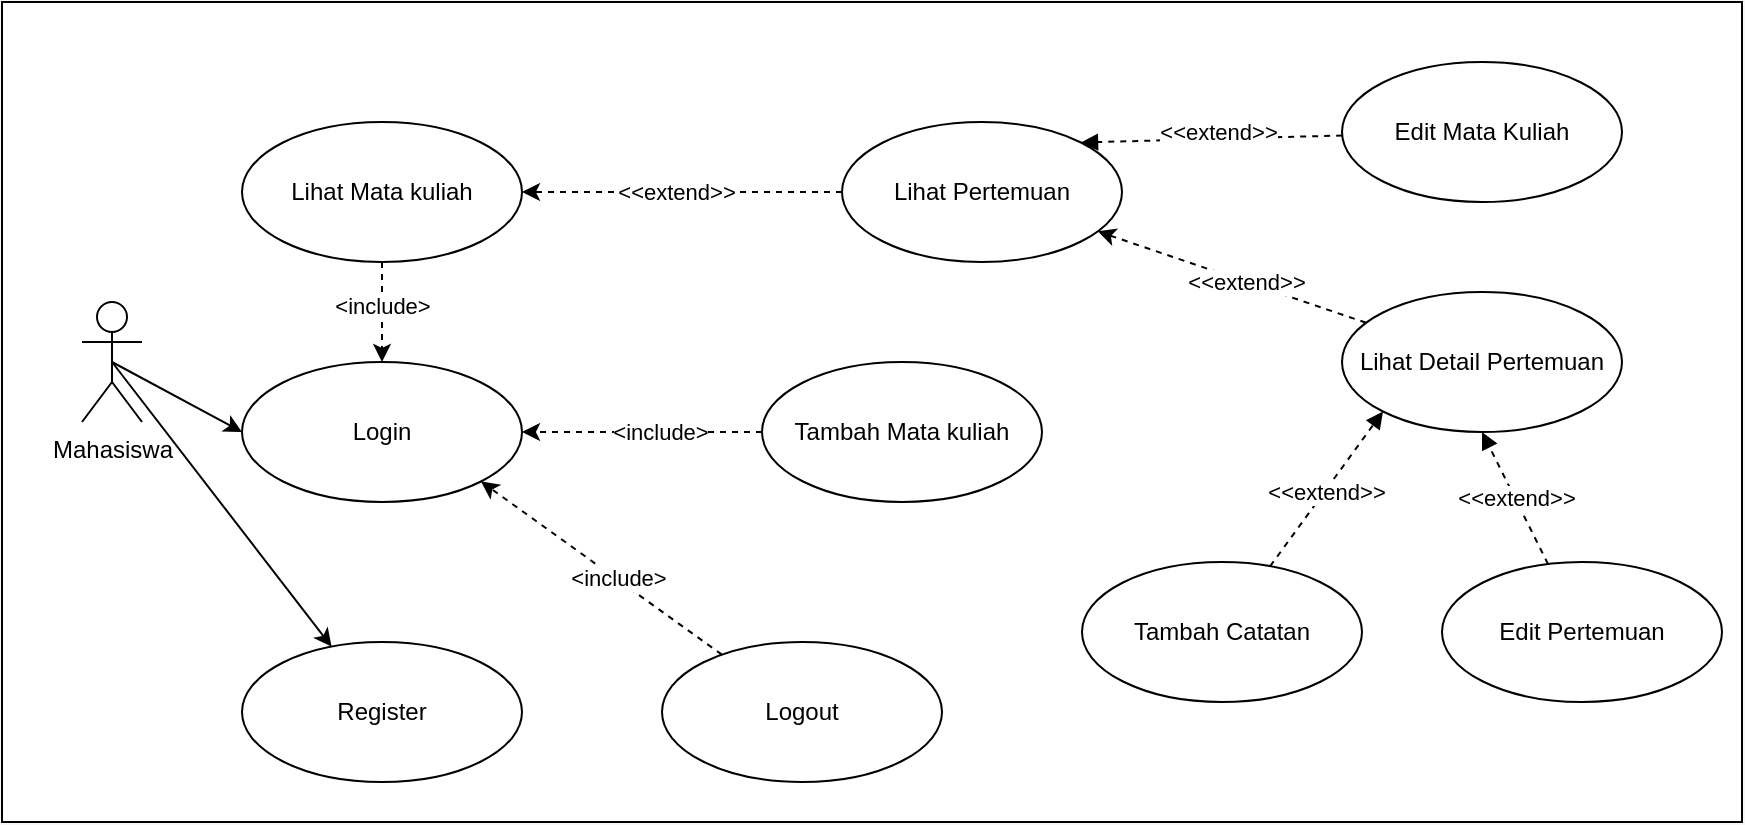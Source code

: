<mxfile version="25.0.3">
  <diagram name="Page-1" id="HdFt2w_HRNV3p2Dpe-nq">
    <mxGraphModel dx="1372" dy="786" grid="1" gridSize="10" guides="1" tooltips="1" connect="1" arrows="1" fold="1" page="1" pageScale="1" pageWidth="850" pageHeight="1100" background="#F7F7F7" math="0" shadow="0">
      <root>
        <mxCell id="0" />
        <mxCell id="1" parent="0" />
        <mxCell id="c-5d9vEyW5BsG5PWxmqG-3" value="" style="rounded=0;whiteSpace=wrap;html=1;" parent="1" vertex="1">
          <mxGeometry x="60" y="30" width="870" height="410" as="geometry" />
        </mxCell>
        <mxCell id="c-5d9vEyW5BsG5PWxmqG-13" style="rounded=0;orthogonalLoop=1;jettySize=auto;html=1;entryX=0;entryY=0.5;entryDx=0;entryDy=0;exitX=0.5;exitY=0.5;exitDx=0;exitDy=0;exitPerimeter=0;" parent="1" source="c-5d9vEyW5BsG5PWxmqG-1" target="c-5d9vEyW5BsG5PWxmqG-7" edge="1">
          <mxGeometry relative="1" as="geometry" />
        </mxCell>
        <mxCell id="c-5d9vEyW5BsG5PWxmqG-14" style="rounded=0;orthogonalLoop=1;jettySize=auto;html=1;exitX=0.5;exitY=0.5;exitDx=0;exitDy=0;exitPerimeter=0;" parent="1" source="c-5d9vEyW5BsG5PWxmqG-1" target="c-5d9vEyW5BsG5PWxmqG-9" edge="1">
          <mxGeometry relative="1" as="geometry" />
        </mxCell>
        <mxCell id="c-5d9vEyW5BsG5PWxmqG-1" value="Mahasiswa" style="shape=umlActor;verticalLabelPosition=bottom;verticalAlign=top;html=1;outlineConnect=0;" parent="1" vertex="1">
          <mxGeometry x="100" y="180" width="30" height="60" as="geometry" />
        </mxCell>
        <mxCell id="c-5d9vEyW5BsG5PWxmqG-7" value="Login" style="ellipse;whiteSpace=wrap;html=1;" parent="1" vertex="1">
          <mxGeometry x="180" y="210" width="140" height="70" as="geometry" />
        </mxCell>
        <mxCell id="c-5d9vEyW5BsG5PWxmqG-9" value="Register" style="ellipse;whiteSpace=wrap;html=1;" parent="1" vertex="1">
          <mxGeometry x="180" y="350" width="140" height="70" as="geometry" />
        </mxCell>
        <mxCell id="c-5d9vEyW5BsG5PWxmqG-16" style="rounded=0;orthogonalLoop=1;jettySize=auto;html=1;dashed=1;" parent="1" source="c-5d9vEyW5BsG5PWxmqG-10" target="c-5d9vEyW5BsG5PWxmqG-7" edge="1">
          <mxGeometry relative="1" as="geometry" />
        </mxCell>
        <mxCell id="c-5d9vEyW5BsG5PWxmqG-23" value="&amp;lt;include&amp;gt;" style="edgeLabel;html=1;align=center;verticalAlign=middle;resizable=0;points=[];" parent="c-5d9vEyW5BsG5PWxmqG-16" vertex="1" connectable="0">
          <mxGeometry x="-0.117" relative="1" as="geometry">
            <mxPoint as="offset" />
          </mxGeometry>
        </mxCell>
        <mxCell id="c-5d9vEyW5BsG5PWxmqG-10" value="Lihat Mata kuliah" style="ellipse;whiteSpace=wrap;html=1;" parent="1" vertex="1">
          <mxGeometry x="180" y="90" width="140" height="70" as="geometry" />
        </mxCell>
        <mxCell id="c-5d9vEyW5BsG5PWxmqG-17" style="rounded=0;orthogonalLoop=1;jettySize=auto;html=1;dashed=1;" parent="1" source="c-5d9vEyW5BsG5PWxmqG-11" target="c-5d9vEyW5BsG5PWxmqG-7" edge="1">
          <mxGeometry relative="1" as="geometry" />
        </mxCell>
        <mxCell id="c-5d9vEyW5BsG5PWxmqG-22" value="&amp;lt;include&amp;gt;" style="edgeLabel;html=1;align=center;verticalAlign=middle;resizable=0;points=[];" parent="c-5d9vEyW5BsG5PWxmqG-17" vertex="1" connectable="0">
          <mxGeometry x="0.057" relative="1" as="geometry">
            <mxPoint x="12" as="offset" />
          </mxGeometry>
        </mxCell>
        <mxCell id="c-5d9vEyW5BsG5PWxmqG-11" value="Tambah Mata kuliah" style="ellipse;whiteSpace=wrap;html=1;" parent="1" vertex="1">
          <mxGeometry x="440" y="210" width="140" height="70" as="geometry" />
        </mxCell>
        <mxCell id="c-5d9vEyW5BsG5PWxmqG-20" style="rounded=0;orthogonalLoop=1;jettySize=auto;html=1;entryX=1;entryY=1;entryDx=0;entryDy=0;dashed=1;" parent="1" source="c-5d9vEyW5BsG5PWxmqG-19" target="c-5d9vEyW5BsG5PWxmqG-7" edge="1">
          <mxGeometry relative="1" as="geometry" />
        </mxCell>
        <mxCell id="c-5d9vEyW5BsG5PWxmqG-21" value="&amp;lt;include&amp;gt;" style="edgeLabel;html=1;align=center;verticalAlign=middle;resizable=0;points=[];" parent="c-5d9vEyW5BsG5PWxmqG-20" vertex="1" connectable="0">
          <mxGeometry x="-0.127" y="-1" relative="1" as="geometry">
            <mxPoint as="offset" />
          </mxGeometry>
        </mxCell>
        <mxCell id="c-5d9vEyW5BsG5PWxmqG-19" value="Logout" style="ellipse;whiteSpace=wrap;html=1;" parent="1" vertex="1">
          <mxGeometry x="390" y="350" width="140" height="70" as="geometry" />
        </mxCell>
        <mxCell id="c-5d9vEyW5BsG5PWxmqG-26" style="rounded=0;orthogonalLoop=1;jettySize=auto;html=1;dashed=1;" parent="1" source="c-5d9vEyW5BsG5PWxmqG-25" target="c-5d9vEyW5BsG5PWxmqG-10" edge="1">
          <mxGeometry relative="1" as="geometry" />
        </mxCell>
        <mxCell id="c-5d9vEyW5BsG5PWxmqG-27" value="&amp;lt;&amp;lt;extend&amp;gt;&amp;gt;" style="edgeLabel;html=1;align=center;verticalAlign=middle;resizable=0;points=[];" parent="c-5d9vEyW5BsG5PWxmqG-26" vertex="1" connectable="0">
          <mxGeometry x="0.039" relative="1" as="geometry">
            <mxPoint as="offset" />
          </mxGeometry>
        </mxCell>
        <mxCell id="c-5d9vEyW5BsG5PWxmqG-25" value="Lihat Pertemuan" style="ellipse;whiteSpace=wrap;html=1;" parent="1" vertex="1">
          <mxGeometry x="480" y="90" width="140" height="70" as="geometry" />
        </mxCell>
        <mxCell id="c-5d9vEyW5BsG5PWxmqG-29" style="rounded=0;orthogonalLoop=1;jettySize=auto;html=1;dashed=1;" parent="1" source="c-5d9vEyW5BsG5PWxmqG-28" target="c-5d9vEyW5BsG5PWxmqG-25" edge="1">
          <mxGeometry relative="1" as="geometry" />
        </mxCell>
        <mxCell id="c-5d9vEyW5BsG5PWxmqG-30" value="&amp;lt;&amp;lt;extend&amp;gt;&amp;gt;" style="edgeLabel;html=1;align=center;verticalAlign=middle;resizable=0;points=[];" parent="c-5d9vEyW5BsG5PWxmqG-29" vertex="1" connectable="0">
          <mxGeometry x="-0.099" relative="1" as="geometry">
            <mxPoint as="offset" />
          </mxGeometry>
        </mxCell>
        <mxCell id="c-5d9vEyW5BsG5PWxmqG-28" value="Lihat Detail Pertemuan" style="ellipse;whiteSpace=wrap;html=1;" parent="1" vertex="1">
          <mxGeometry x="730" y="175" width="140" height="70" as="geometry" />
        </mxCell>
        <mxCell id="IKkpV-HtlRRDrDz5dmDC-5" style="shape=connector;rounded=0;orthogonalLoop=1;jettySize=auto;html=1;entryX=1;entryY=0;entryDx=0;entryDy=0;strokeColor=default;align=center;verticalAlign=middle;fontFamily=Helvetica;fontSize=11;fontColor=default;labelBackgroundColor=default;endArrow=block;endFill=1;dashed=1;" edge="1" parent="1" source="IKkpV-HtlRRDrDz5dmDC-4" target="c-5d9vEyW5BsG5PWxmqG-25">
          <mxGeometry relative="1" as="geometry" />
        </mxCell>
        <mxCell id="IKkpV-HtlRRDrDz5dmDC-6" value="&amp;lt;&amp;lt;extend&amp;gt;&amp;gt;" style="edgeLabel;html=1;align=center;verticalAlign=middle;resizable=0;points=[];fontFamily=Helvetica;fontSize=11;fontColor=default;labelBackgroundColor=default;" vertex="1" connectable="0" parent="IKkpV-HtlRRDrDz5dmDC-5">
          <mxGeometry x="0.08" relative="1" as="geometry">
            <mxPoint x="8" y="-4" as="offset" />
          </mxGeometry>
        </mxCell>
        <mxCell id="IKkpV-HtlRRDrDz5dmDC-4" value="Edit Mata Kuliah" style="ellipse;whiteSpace=wrap;html=1;" vertex="1" parent="1">
          <mxGeometry x="730" y="60" width="140" height="70" as="geometry" />
        </mxCell>
        <mxCell id="IKkpV-HtlRRDrDz5dmDC-15" style="shape=connector;rounded=0;orthogonalLoop=1;jettySize=auto;html=1;entryX=0.5;entryY=1;entryDx=0;entryDy=0;strokeColor=default;align=center;verticalAlign=middle;fontFamily=Helvetica;fontSize=11;fontColor=default;labelBackgroundColor=default;endArrow=block;endFill=1;dashed=1;" edge="1" parent="1" source="IKkpV-HtlRRDrDz5dmDC-7" target="c-5d9vEyW5BsG5PWxmqG-28">
          <mxGeometry relative="1" as="geometry" />
        </mxCell>
        <mxCell id="IKkpV-HtlRRDrDz5dmDC-17" value="&amp;lt;&amp;lt;extend&amp;gt;&amp;gt;" style="edgeLabel;html=1;align=center;verticalAlign=middle;resizable=0;points=[];fontFamily=Helvetica;fontSize=11;fontColor=default;labelBackgroundColor=default;" vertex="1" connectable="0" parent="IKkpV-HtlRRDrDz5dmDC-15">
          <mxGeometry x="0.015" relative="1" as="geometry">
            <mxPoint as="offset" />
          </mxGeometry>
        </mxCell>
        <mxCell id="IKkpV-HtlRRDrDz5dmDC-7" value="Edit Pertemuan" style="ellipse;whiteSpace=wrap;html=1;" vertex="1" parent="1">
          <mxGeometry x="780" y="310" width="140" height="70" as="geometry" />
        </mxCell>
        <mxCell id="IKkpV-HtlRRDrDz5dmDC-14" style="shape=connector;rounded=0;orthogonalLoop=1;jettySize=auto;html=1;entryX=0;entryY=1;entryDx=0;entryDy=0;strokeColor=default;align=center;verticalAlign=middle;fontFamily=Helvetica;fontSize=11;fontColor=default;labelBackgroundColor=default;endArrow=block;endFill=1;dashed=1;" edge="1" parent="1" source="IKkpV-HtlRRDrDz5dmDC-10" target="c-5d9vEyW5BsG5PWxmqG-28">
          <mxGeometry relative="1" as="geometry" />
        </mxCell>
        <mxCell id="IKkpV-HtlRRDrDz5dmDC-16" value="&amp;lt;&amp;lt;extend&amp;gt;&amp;gt;" style="edgeLabel;html=1;align=center;verticalAlign=middle;resizable=0;points=[];fontFamily=Helvetica;fontSize=11;fontColor=default;labelBackgroundColor=default;" vertex="1" connectable="0" parent="IKkpV-HtlRRDrDz5dmDC-14">
          <mxGeometry x="-0.026" relative="1" as="geometry">
            <mxPoint as="offset" />
          </mxGeometry>
        </mxCell>
        <mxCell id="IKkpV-HtlRRDrDz5dmDC-10" value="Tambah Catatan" style="ellipse;whiteSpace=wrap;html=1;" vertex="1" parent="1">
          <mxGeometry x="600" y="310" width="140" height="70" as="geometry" />
        </mxCell>
      </root>
    </mxGraphModel>
  </diagram>
</mxfile>
